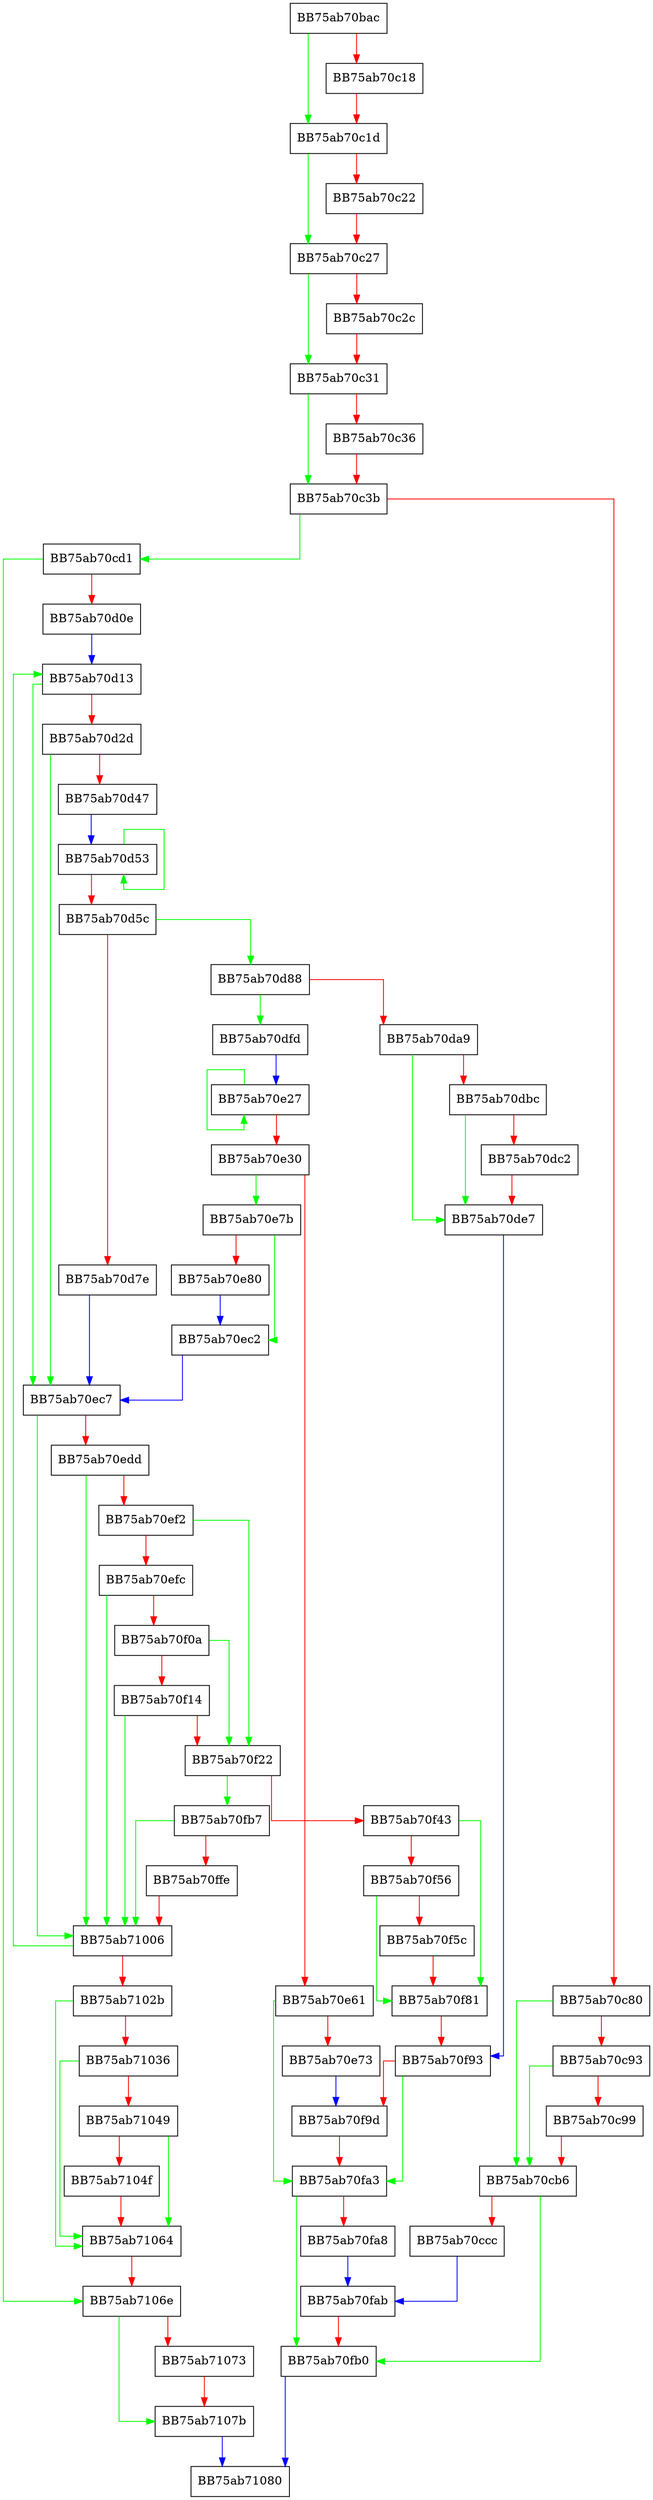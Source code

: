 digraph RecurseFindRegexMatch {
  node [shape="box"];
  graph [splines=ortho];
  BB75ab70bac -> BB75ab70c1d [color="green"];
  BB75ab70bac -> BB75ab70c18 [color="red"];
  BB75ab70c18 -> BB75ab70c1d [color="red"];
  BB75ab70c1d -> BB75ab70c27 [color="green"];
  BB75ab70c1d -> BB75ab70c22 [color="red"];
  BB75ab70c22 -> BB75ab70c27 [color="red"];
  BB75ab70c27 -> BB75ab70c31 [color="green"];
  BB75ab70c27 -> BB75ab70c2c [color="red"];
  BB75ab70c2c -> BB75ab70c31 [color="red"];
  BB75ab70c31 -> BB75ab70c3b [color="green"];
  BB75ab70c31 -> BB75ab70c36 [color="red"];
  BB75ab70c36 -> BB75ab70c3b [color="red"];
  BB75ab70c3b -> BB75ab70cd1 [color="green"];
  BB75ab70c3b -> BB75ab70c80 [color="red"];
  BB75ab70c80 -> BB75ab70cb6 [color="green"];
  BB75ab70c80 -> BB75ab70c93 [color="red"];
  BB75ab70c93 -> BB75ab70cb6 [color="green"];
  BB75ab70c93 -> BB75ab70c99 [color="red"];
  BB75ab70c99 -> BB75ab70cb6 [color="red"];
  BB75ab70cb6 -> BB75ab70fb0 [color="green"];
  BB75ab70cb6 -> BB75ab70ccc [color="red"];
  BB75ab70ccc -> BB75ab70fab [color="blue"];
  BB75ab70cd1 -> BB75ab7106e [color="green"];
  BB75ab70cd1 -> BB75ab70d0e [color="red"];
  BB75ab70d0e -> BB75ab70d13 [color="blue"];
  BB75ab70d13 -> BB75ab70ec7 [color="green"];
  BB75ab70d13 -> BB75ab70d2d [color="red"];
  BB75ab70d2d -> BB75ab70ec7 [color="green"];
  BB75ab70d2d -> BB75ab70d47 [color="red"];
  BB75ab70d47 -> BB75ab70d53 [color="blue"];
  BB75ab70d53 -> BB75ab70d53 [color="green"];
  BB75ab70d53 -> BB75ab70d5c [color="red"];
  BB75ab70d5c -> BB75ab70d88 [color="green"];
  BB75ab70d5c -> BB75ab70d7e [color="red"];
  BB75ab70d7e -> BB75ab70ec7 [color="blue"];
  BB75ab70d88 -> BB75ab70dfd [color="green"];
  BB75ab70d88 -> BB75ab70da9 [color="red"];
  BB75ab70da9 -> BB75ab70de7 [color="green"];
  BB75ab70da9 -> BB75ab70dbc [color="red"];
  BB75ab70dbc -> BB75ab70de7 [color="green"];
  BB75ab70dbc -> BB75ab70dc2 [color="red"];
  BB75ab70dc2 -> BB75ab70de7 [color="red"];
  BB75ab70de7 -> BB75ab70f93 [color="blue"];
  BB75ab70dfd -> BB75ab70e27 [color="blue"];
  BB75ab70e27 -> BB75ab70e27 [color="green"];
  BB75ab70e27 -> BB75ab70e30 [color="red"];
  BB75ab70e30 -> BB75ab70e7b [color="green"];
  BB75ab70e30 -> BB75ab70e61 [color="red"];
  BB75ab70e61 -> BB75ab70fa3 [color="green"];
  BB75ab70e61 -> BB75ab70e73 [color="red"];
  BB75ab70e73 -> BB75ab70f9d [color="blue"];
  BB75ab70e7b -> BB75ab70ec2 [color="green"];
  BB75ab70e7b -> BB75ab70e80 [color="red"];
  BB75ab70e80 -> BB75ab70ec2 [color="blue"];
  BB75ab70ec2 -> BB75ab70ec7 [color="blue"];
  BB75ab70ec7 -> BB75ab71006 [color="green"];
  BB75ab70ec7 -> BB75ab70edd [color="red"];
  BB75ab70edd -> BB75ab71006 [color="green"];
  BB75ab70edd -> BB75ab70ef2 [color="red"];
  BB75ab70ef2 -> BB75ab70f22 [color="green"];
  BB75ab70ef2 -> BB75ab70efc [color="red"];
  BB75ab70efc -> BB75ab71006 [color="green"];
  BB75ab70efc -> BB75ab70f0a [color="red"];
  BB75ab70f0a -> BB75ab70f22 [color="green"];
  BB75ab70f0a -> BB75ab70f14 [color="red"];
  BB75ab70f14 -> BB75ab71006 [color="green"];
  BB75ab70f14 -> BB75ab70f22 [color="red"];
  BB75ab70f22 -> BB75ab70fb7 [color="green"];
  BB75ab70f22 -> BB75ab70f43 [color="red"];
  BB75ab70f43 -> BB75ab70f81 [color="green"];
  BB75ab70f43 -> BB75ab70f56 [color="red"];
  BB75ab70f56 -> BB75ab70f81 [color="green"];
  BB75ab70f56 -> BB75ab70f5c [color="red"];
  BB75ab70f5c -> BB75ab70f81 [color="red"];
  BB75ab70f81 -> BB75ab70f93 [color="red"];
  BB75ab70f93 -> BB75ab70fa3 [color="green"];
  BB75ab70f93 -> BB75ab70f9d [color="red"];
  BB75ab70f9d -> BB75ab70fa3 [color="red"];
  BB75ab70fa3 -> BB75ab70fb0 [color="green"];
  BB75ab70fa3 -> BB75ab70fa8 [color="red"];
  BB75ab70fa8 -> BB75ab70fab [color="blue"];
  BB75ab70fab -> BB75ab70fb0 [color="red"];
  BB75ab70fb0 -> BB75ab71080 [color="blue"];
  BB75ab70fb7 -> BB75ab71006 [color="green"];
  BB75ab70fb7 -> BB75ab70ffe [color="red"];
  BB75ab70ffe -> BB75ab71006 [color="red"];
  BB75ab71006 -> BB75ab70d13 [color="green"];
  BB75ab71006 -> BB75ab7102b [color="red"];
  BB75ab7102b -> BB75ab71064 [color="green"];
  BB75ab7102b -> BB75ab71036 [color="red"];
  BB75ab71036 -> BB75ab71064 [color="green"];
  BB75ab71036 -> BB75ab71049 [color="red"];
  BB75ab71049 -> BB75ab71064 [color="green"];
  BB75ab71049 -> BB75ab7104f [color="red"];
  BB75ab7104f -> BB75ab71064 [color="red"];
  BB75ab71064 -> BB75ab7106e [color="red"];
  BB75ab7106e -> BB75ab7107b [color="green"];
  BB75ab7106e -> BB75ab71073 [color="red"];
  BB75ab71073 -> BB75ab7107b [color="red"];
  BB75ab7107b -> BB75ab71080 [color="blue"];
}